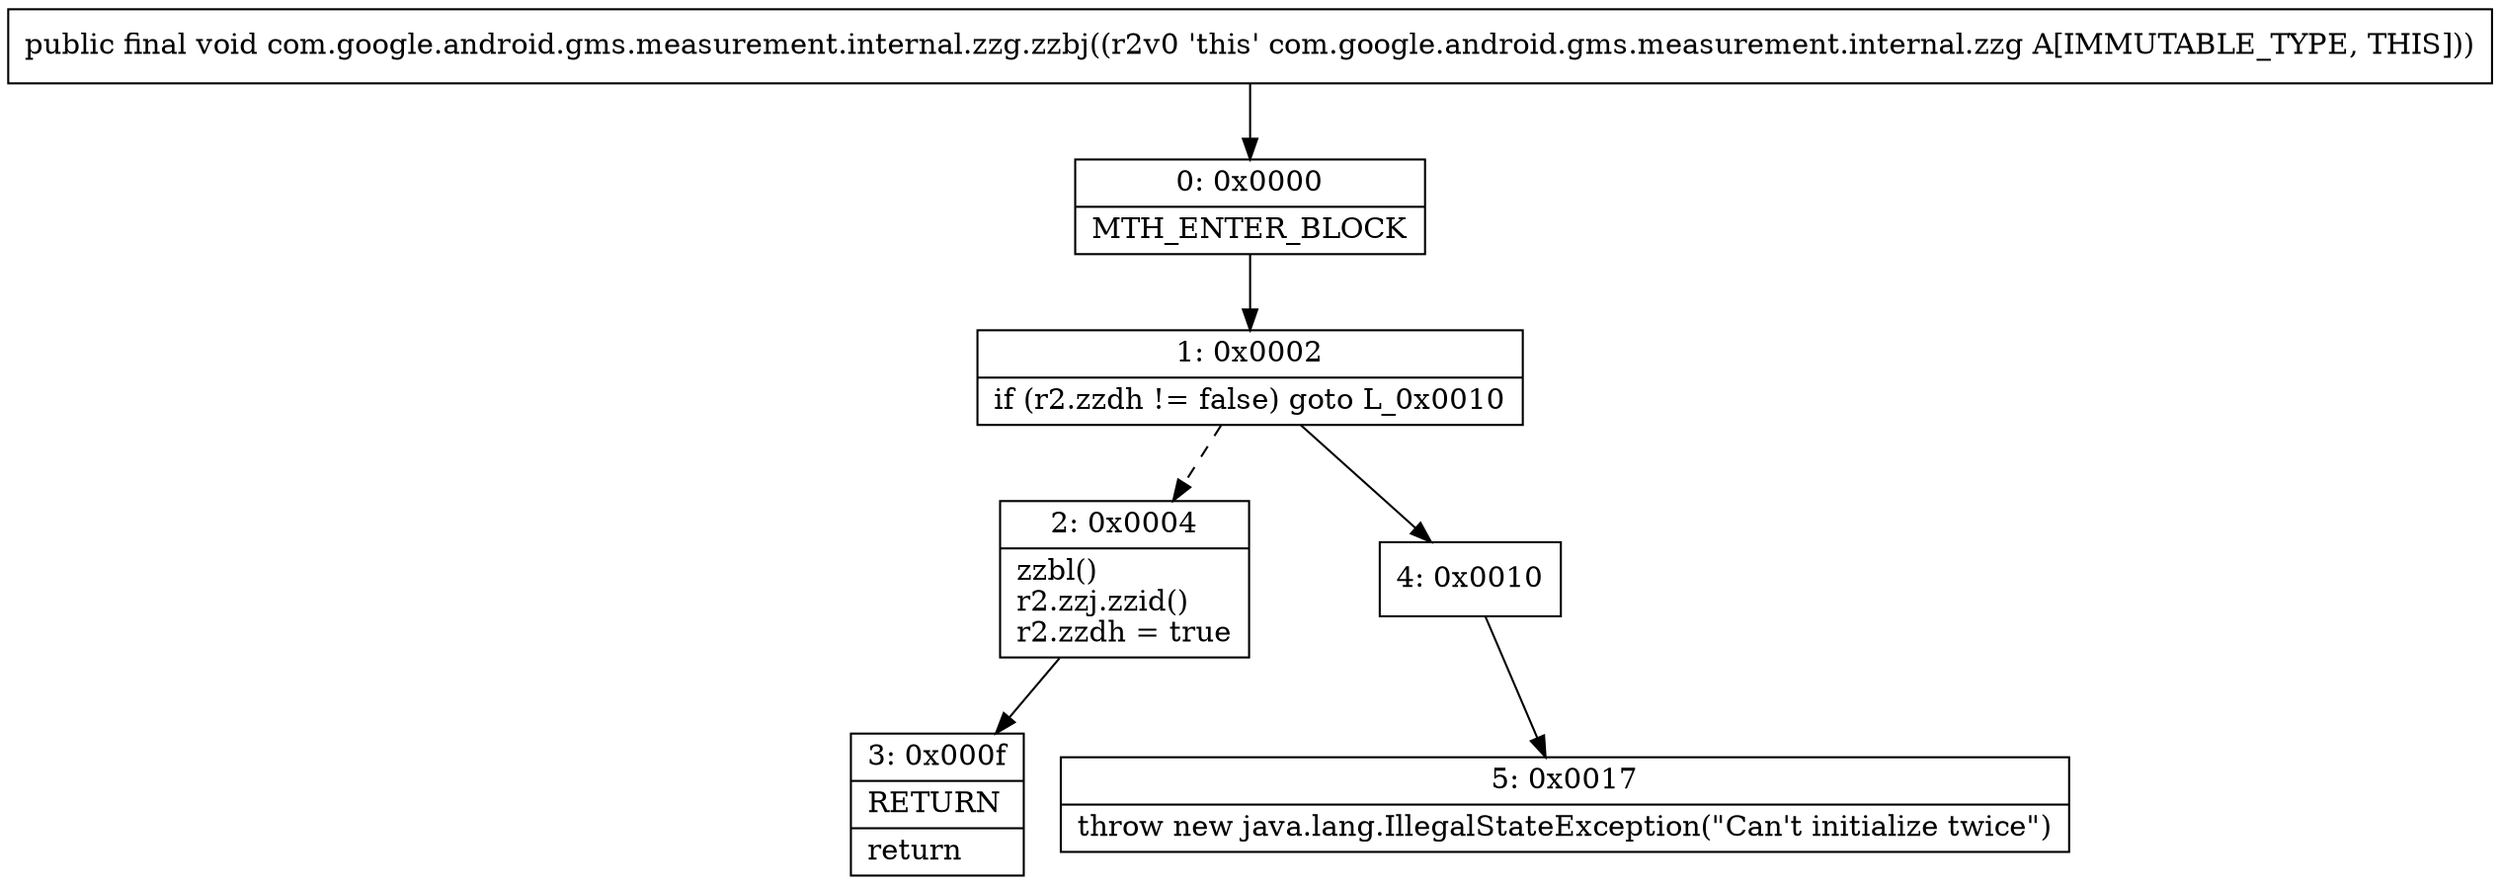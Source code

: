 digraph "CFG forcom.google.android.gms.measurement.internal.zzg.zzbj()V" {
Node_0 [shape=record,label="{0\:\ 0x0000|MTH_ENTER_BLOCK\l}"];
Node_1 [shape=record,label="{1\:\ 0x0002|if (r2.zzdh != false) goto L_0x0010\l}"];
Node_2 [shape=record,label="{2\:\ 0x0004|zzbl()\lr2.zzj.zzid()\lr2.zzdh = true\l}"];
Node_3 [shape=record,label="{3\:\ 0x000f|RETURN\l|return\l}"];
Node_4 [shape=record,label="{4\:\ 0x0010}"];
Node_5 [shape=record,label="{5\:\ 0x0017|throw new java.lang.IllegalStateException(\"Can't initialize twice\")\l}"];
MethodNode[shape=record,label="{public final void com.google.android.gms.measurement.internal.zzg.zzbj((r2v0 'this' com.google.android.gms.measurement.internal.zzg A[IMMUTABLE_TYPE, THIS])) }"];
MethodNode -> Node_0;
Node_0 -> Node_1;
Node_1 -> Node_2[style=dashed];
Node_1 -> Node_4;
Node_2 -> Node_3;
Node_4 -> Node_5;
}

